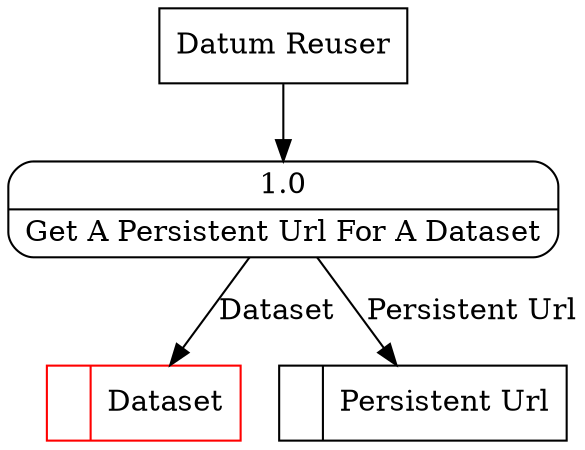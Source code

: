 digraph dfd2{ 
node[shape=record]
200 [label="<f0>  |<f1> Dataset " color=red];
201 [label="<f0>  |<f1> Persistent Url " ];
202 [label="Datum Reuser" shape=box];
203 [label="{<f0> 1.0|<f1> Get A Persistent Url For A Dataset }" shape=Mrecord];
202 -> 203
203 -> 201 [label="Persistent Url"]
203 -> 200 [label="Dataset"]
}